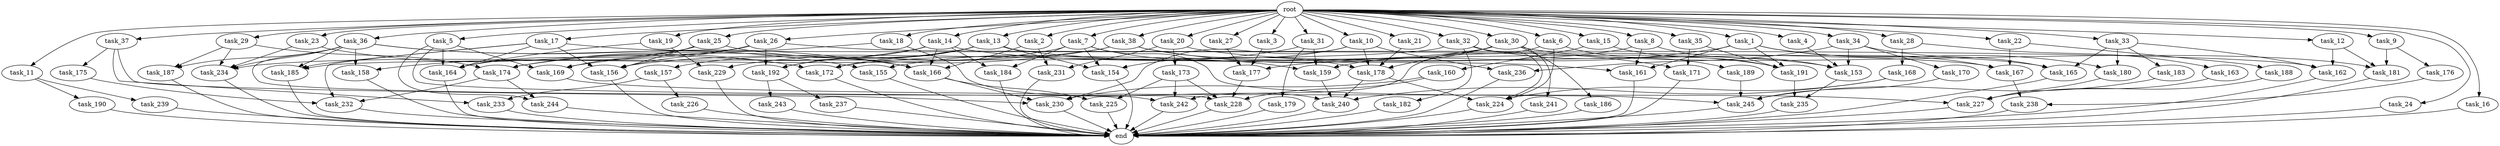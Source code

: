 digraph G {
  root [size="0.000000"];
  task_11 [size="1024.000000"];
  task_234 [size="2508260900864.000000"];
  task_239 [size="34359738368.000000"];
  task_233 [size="386547056640.000000"];
  task_185 [size="1649267441664.000000"];
  task_2 [size="1024.000000"];
  task_21 [size="1024.000000"];
  task_164 [size="1348619730944.000000"];
  task_23 [size="1024.000000"];
  task_35 [size="1024.000000"];
  task_162 [size="1151051235328.000000"];
  task_33 [size="1024.000000"];
  task_176 [size="420906795008.000000"];
  task_232 [size="1005022347264.000000"];
  task_231 [size="249108103168.000000"];
  task_14 [size="1024.000000"];
  task_157 [size="77309411328.000000"];
  task_178 [size="2164663517184.000000"];
  task_3 [size="1024.000000"];
  task_236 [size="833223655424.000000"];
  task_226 [size="309237645312.000000"];
  task_225 [size="730144440320.000000"];
  task_187 [size="1099511627776.000000"];
  task_155 [size="1408749273088.000000"];
  task_28 [size="1024.000000"];
  end [size="0.000000"];
  task_173 [size="34359738368.000000"];
  task_18 [size="1024.000000"];
  task_22 [size="1024.000000"];
  task_165 [size="1151051235328.000000"];
  task_5 [size="1024.000000"];
  task_156 [size="1382979469312.000000"];
  task_30 [size="1024.000000"];
  task_179 [size="858993459200.000000"];
  task_242 [size="893353197568.000000"];
  task_224 [size="1314259992576.000000"];
  task_183 [size="420906795008.000000"];
  task_9 [size="1024.000000"];
  task_153 [size="1984274890752.000000"];
  task_244 [size="584115552256.000000"];
  task_168 [size="420906795008.000000"];
  task_27 [size="1024.000000"];
  task_238 [size="171798691840.000000"];
  task_158 [size="858993459200.000000"];
  task_34 [size="1024.000000"];
  task_182 [size="549755813888.000000"];
  task_37 [size="1024.000000"];
  task_245 [size="2448131358720.000000"];
  task_169 [size="1623497637888.000000"];
  task_227 [size="2061584302080.000000"];
  task_160 [size="309237645312.000000"];
  task_230 [size="987842478080.000000"];
  task_186 [size="309237645312.000000"];
  task_163 [size="420906795008.000000"];
  task_172 [size="841813590016.000000"];
  task_175 [size="77309411328.000000"];
  task_188 [size="137438953472.000000"];
  task_8 [size="1024.000000"];
  task_154 [size="635655159808.000000"];
  task_15 [size="1024.000000"];
  task_24 [size="1024.000000"];
  task_159 [size="1589137899520.000000"];
  task_167 [size="901943132160.000000"];
  task_31 [size="1024.000000"];
  task_12 [size="1024.000000"];
  task_32 [size="1024.000000"];
  task_189 [size="309237645312.000000"];
  task_171 [size="996432412672.000000"];
  task_243 [size="214748364800.000000"];
  task_10 [size="1024.000000"];
  task_29 [size="1024.000000"];
  task_241 [size="309237645312.000000"];
  task_1 [size="1024.000000"];
  task_20 [size="1024.000000"];
  task_192 [size="1245540515840.000000"];
  task_4 [size="1024.000000"];
  task_13 [size="1024.000000"];
  task_36 [size="1024.000000"];
  task_170 [size="695784701952.000000"];
  task_235 [size="618475290624.000000"];
  task_16 [size="1024.000000"];
  task_181 [size="1151051235328.000000"];
  task_166 [size="1838246002688.000000"];
  task_177 [size="506806140928.000000"];
  task_191 [size="1211180777472.000000"];
  task_228 [size="1520418422784.000000"];
  task_26 [size="1024.000000"];
  task_180 [size="635655159808.000000"];
  task_25 [size="1024.000000"];
  task_19 [size="1024.000000"];
  task_229 [size="455266533376.000000"];
  task_161 [size="506806140928.000000"];
  task_38 [size="1024.000000"];
  task_184 [size="1279900254208.000000"];
  task_17 [size="1024.000000"];
  task_190 [size="34359738368.000000"];
  task_237 [size="214748364800.000000"];
  task_240 [size="1571958030336.000000"];
  task_6 [size="1024.000000"];
  task_7 [size="1024.000000"];
  task_174 [size="1829656068096.000000"];

  root -> task_11 [size="1.000000"];
  root -> task_28 [size="1.000000"];
  root -> task_10 [size="1.000000"];
  root -> task_20 [size="1.000000"];
  root -> task_2 [size="1.000000"];
  root -> task_4 [size="1.000000"];
  root -> task_13 [size="1.000000"];
  root -> task_21 [size="1.000000"];
  root -> task_16 [size="1.000000"];
  root -> task_22 [size="1.000000"];
  root -> task_15 [size="1.000000"];
  root -> task_36 [size="1.000000"];
  root -> task_33 [size="1.000000"];
  root -> task_1 [size="1.000000"];
  root -> task_5 [size="1.000000"];
  root -> task_14 [size="1.000000"];
  root -> task_18 [size="1.000000"];
  root -> task_26 [size="1.000000"];
  root -> task_6 [size="1.000000"];
  root -> task_25 [size="1.000000"];
  root -> task_24 [size="1.000000"];
  root -> task_9 [size="1.000000"];
  root -> task_23 [size="1.000000"];
  root -> task_3 [size="1.000000"];
  root -> task_19 [size="1.000000"];
  root -> task_27 [size="1.000000"];
  root -> task_35 [size="1.000000"];
  root -> task_38 [size="1.000000"];
  root -> task_17 [size="1.000000"];
  root -> task_31 [size="1.000000"];
  root -> task_12 [size="1.000000"];
  root -> task_32 [size="1.000000"];
  root -> task_34 [size="1.000000"];
  root -> task_37 [size="1.000000"];
  root -> task_30 [size="1.000000"];
  root -> task_8 [size="1.000000"];
  root -> task_7 [size="1.000000"];
  root -> task_29 [size="1.000000"];
  task_11 -> task_239 [size="33554432.000000"];
  task_11 -> task_190 [size="33554432.000000"];
  task_234 -> end [size="1.000000"];
  task_239 -> end [size="1.000000"];
  task_233 -> end [size="1.000000"];
  task_185 -> end [size="1.000000"];
  task_2 -> task_231 [size="209715200.000000"];
  task_2 -> task_166 [size="209715200.000000"];
  task_21 -> task_178 [size="838860800.000000"];
  task_164 -> end [size="1.000000"];
  task_23 -> task_172 [size="536870912.000000"];
  task_23 -> task_234 [size="536870912.000000"];
  task_35 -> task_191 [size="134217728.000000"];
  task_35 -> task_171 [size="134217728.000000"];
  task_162 -> end [size="1.000000"];
  task_33 -> task_180 [size="411041792.000000"];
  task_33 -> task_183 [size="411041792.000000"];
  task_33 -> task_162 [size="411041792.000000"];
  task_33 -> task_165 [size="411041792.000000"];
  task_176 -> task_238 [size="33554432.000000"];
  task_232 -> end [size="1.000000"];
  task_231 -> end [size="1.000000"];
  task_14 -> task_184 [size="838860800.000000"];
  task_14 -> task_166 [size="838860800.000000"];
  task_14 -> task_174 [size="838860800.000000"];
  task_14 -> task_153 [size="838860800.000000"];
  task_14 -> task_192 [size="838860800.000000"];
  task_157 -> task_233 [size="301989888.000000"];
  task_157 -> task_226 [size="301989888.000000"];
  task_178 -> task_224 [size="33554432.000000"];
  task_178 -> task_240 [size="33554432.000000"];
  task_3 -> task_177 [size="209715200.000000"];
  task_236 -> end [size="1.000000"];
  task_226 -> end [size="1.000000"];
  task_225 -> end [size="1.000000"];
  task_187 -> end [size="1.000000"];
  task_155 -> end [size="1.000000"];
  task_28 -> task_168 [size="411041792.000000"];
  task_28 -> task_163 [size="411041792.000000"];
  task_173 -> task_228 [size="33554432.000000"];
  task_173 -> task_242 [size="33554432.000000"];
  task_173 -> task_225 [size="33554432.000000"];
  task_18 -> task_174 [size="411041792.000000"];
  task_18 -> task_240 [size="411041792.000000"];
  task_22 -> task_188 [size="134217728.000000"];
  task_22 -> task_167 [size="134217728.000000"];
  task_165 -> end [size="1.000000"];
  task_5 -> task_164 [size="536870912.000000"];
  task_5 -> task_242 [size="536870912.000000"];
  task_5 -> task_169 [size="536870912.000000"];
  task_5 -> task_244 [size="536870912.000000"];
  task_156 -> end [size="1.000000"];
  task_30 -> task_186 [size="301989888.000000"];
  task_30 -> task_241 [size="301989888.000000"];
  task_30 -> task_181 [size="301989888.000000"];
  task_30 -> task_178 [size="301989888.000000"];
  task_30 -> task_156 [size="301989888.000000"];
  task_30 -> task_159 [size="301989888.000000"];
  task_179 -> end [size="1.000000"];
  task_242 -> end [size="1.000000"];
  task_224 -> end [size="1.000000"];
  task_183 -> task_245 [size="838860800.000000"];
  task_9 -> task_176 [size="411041792.000000"];
  task_9 -> task_181 [size="411041792.000000"];
  task_153 -> task_235 [size="301989888.000000"];
  task_244 -> end [size="1.000000"];
  task_168 -> task_224 [size="411041792.000000"];
  task_168 -> task_240 [size="411041792.000000"];
  task_27 -> task_177 [size="75497472.000000"];
  task_238 -> end [size="1.000000"];
  task_158 -> end [size="1.000000"];
  task_34 -> task_153 [size="679477248.000000"];
  task_34 -> task_165 [size="679477248.000000"];
  task_34 -> task_236 [size="679477248.000000"];
  task_34 -> task_170 [size="679477248.000000"];
  task_182 -> end [size="1.000000"];
  task_37 -> task_175 [size="75497472.000000"];
  task_37 -> task_233 [size="75497472.000000"];
  task_37 -> task_230 [size="75497472.000000"];
  task_245 -> end [size="1.000000"];
  task_169 -> task_227 [size="838860800.000000"];
  task_227 -> end [size="1.000000"];
  task_160 -> task_228 [size="75497472.000000"];
  task_160 -> task_230 [size="75497472.000000"];
  task_230 -> end [size="1.000000"];
  task_186 -> end [size="1.000000"];
  task_163 -> task_227 [size="838860800.000000"];
  task_172 -> end [size="1.000000"];
  task_175 -> task_232 [size="411041792.000000"];
  task_188 -> task_227 [size="33554432.000000"];
  task_8 -> task_172 [size="209715200.000000"];
  task_8 -> task_161 [size="209715200.000000"];
  task_8 -> task_153 [size="209715200.000000"];
  task_154 -> end [size="1.000000"];
  task_15 -> task_191 [size="301989888.000000"];
  task_15 -> task_160 [size="301989888.000000"];
  task_24 -> end [size="1.000000"];
  task_159 -> task_240 [size="679477248.000000"];
  task_167 -> task_238 [size="134217728.000000"];
  task_31 -> task_155 [size="838860800.000000"];
  task_31 -> task_179 [size="838860800.000000"];
  task_31 -> task_159 [size="838860800.000000"];
  task_12 -> task_181 [size="411041792.000000"];
  task_12 -> task_162 [size="411041792.000000"];
  task_32 -> task_191 [size="536870912.000000"];
  task_32 -> task_224 [size="536870912.000000"];
  task_32 -> task_185 [size="536870912.000000"];
  task_32 -> task_182 [size="536870912.000000"];
  task_189 -> task_245 [size="838860800.000000"];
  task_171 -> end [size="1.000000"];
  task_243 -> end [size="1.000000"];
  task_10 -> task_154 [size="134217728.000000"];
  task_10 -> task_178 [size="134217728.000000"];
  task_10 -> task_230 [size="134217728.000000"];
  task_10 -> task_236 [size="134217728.000000"];
  task_29 -> task_234 [size="536870912.000000"];
  task_29 -> task_174 [size="536870912.000000"];
  task_29 -> task_187 [size="536870912.000000"];
  task_241 -> end [size="1.000000"];
  task_1 -> task_191 [size="209715200.000000"];
  task_1 -> task_180 [size="209715200.000000"];
  task_1 -> task_161 [size="209715200.000000"];
  task_1 -> task_177 [size="209715200.000000"];
  task_1 -> task_167 [size="209715200.000000"];
  task_20 -> task_173 [size="33554432.000000"];
  task_20 -> task_231 [size="33554432.000000"];
  task_20 -> task_165 [size="33554432.000000"];
  task_192 -> task_243 [size="209715200.000000"];
  task_192 -> task_237 [size="209715200.000000"];
  task_4 -> task_153 [size="209715200.000000"];
  task_13 -> task_172 [size="75497472.000000"];
  task_13 -> task_154 [size="75497472.000000"];
  task_13 -> task_161 [size="75497472.000000"];
  task_13 -> task_157 [size="75497472.000000"];
  task_13 -> task_192 [size="75497472.000000"];
  task_36 -> task_155 [size="536870912.000000"];
  task_36 -> task_158 [size="536870912.000000"];
  task_36 -> task_234 [size="536870912.000000"];
  task_36 -> task_185 [size="536870912.000000"];
  task_36 -> task_166 [size="536870912.000000"];
  task_36 -> task_228 [size="536870912.000000"];
  task_36 -> task_187 [size="536870912.000000"];
  task_170 -> task_245 [size="301989888.000000"];
  task_235 -> end [size="1.000000"];
  task_16 -> end [size="1.000000"];
  task_181 -> end [size="1.000000"];
  task_166 -> task_225 [size="679477248.000000"];
  task_166 -> task_230 [size="679477248.000000"];
  task_177 -> task_228 [size="838860800.000000"];
  task_191 -> task_235 [size="301989888.000000"];
  task_228 -> end [size="1.000000"];
  task_26 -> task_158 [size="301989888.000000"];
  task_26 -> task_156 [size="301989888.000000"];
  task_26 -> task_162 [size="301989888.000000"];
  task_26 -> task_192 [size="301989888.000000"];
  task_180 -> task_227 [size="301989888.000000"];
  task_25 -> task_164 [size="209715200.000000"];
  task_25 -> task_169 [size="209715200.000000"];
  task_25 -> task_156 [size="209715200.000000"];
  task_25 -> task_166 [size="209715200.000000"];
  task_19 -> task_164 [size="33554432.000000"];
  task_19 -> task_229 [size="33554432.000000"];
  task_229 -> end [size="1.000000"];
  task_161 -> end [size="1.000000"];
  task_38 -> task_169 [size="838860800.000000"];
  task_38 -> task_234 [size="838860800.000000"];
  task_38 -> task_178 [size="838860800.000000"];
  task_38 -> task_171 [size="838860800.000000"];
  task_184 -> end [size="1.000000"];
  task_17 -> task_164 [size="536870912.000000"];
  task_17 -> task_156 [size="536870912.000000"];
  task_17 -> task_185 [size="536870912.000000"];
  task_17 -> task_167 [size="536870912.000000"];
  task_17 -> task_232 [size="536870912.000000"];
  task_190 -> end [size="1.000000"];
  task_237 -> end [size="1.000000"];
  task_240 -> end [size="1.000000"];
  task_6 -> task_242 [size="301989888.000000"];
  task_6 -> task_224 [size="301989888.000000"];
  task_6 -> task_189 [size="301989888.000000"];
  task_7 -> task_229 [size="411041792.000000"];
  task_7 -> task_154 [size="411041792.000000"];
  task_7 -> task_245 [size="411041792.000000"];
  task_7 -> task_159 [size="411041792.000000"];
  task_7 -> task_184 [size="411041792.000000"];
  task_174 -> task_244 [size="33554432.000000"];
  task_174 -> task_232 [size="33554432.000000"];
}
